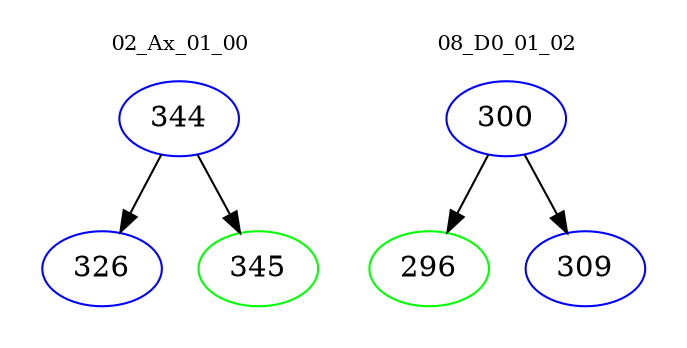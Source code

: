 digraph{
subgraph cluster_0 {
color = white
label = "02_Ax_01_00";
fontsize=10;
T0_344 [label="344", color="blue"]
T0_344 -> T0_326 [color="black"]
T0_326 [label="326", color="blue"]
T0_344 -> T0_345 [color="black"]
T0_345 [label="345", color="green"]
}
subgraph cluster_1 {
color = white
label = "08_D0_01_02";
fontsize=10;
T1_300 [label="300", color="blue"]
T1_300 -> T1_296 [color="black"]
T1_296 [label="296", color="green"]
T1_300 -> T1_309 [color="black"]
T1_309 [label="309", color="blue"]
}
}
